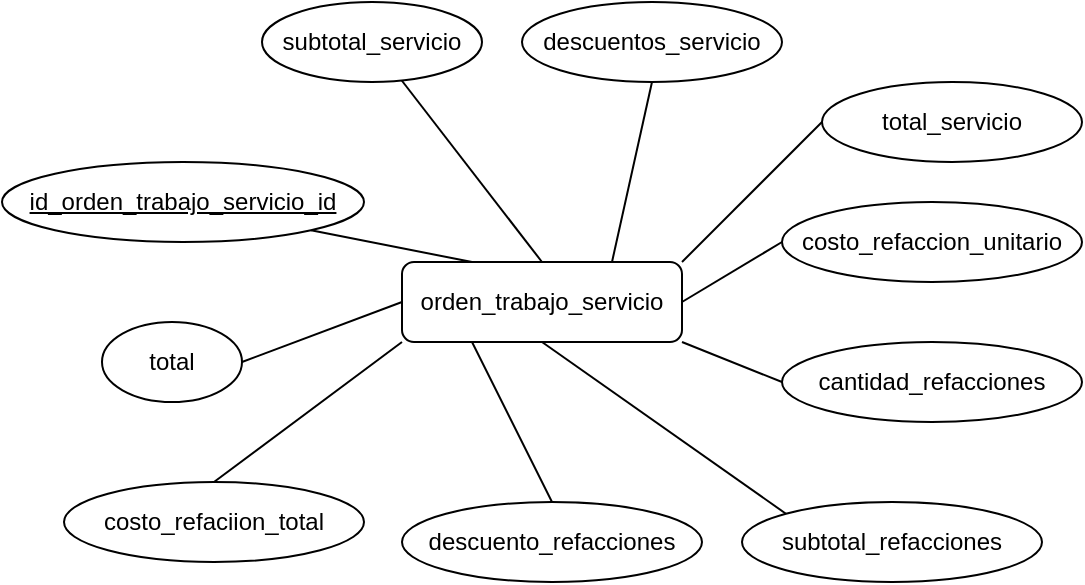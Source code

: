 <mxfile version="20.7.4" type="device"><diagram id="lKXmaym2wf1GEuJeO041" name="Página-1"><mxGraphModel dx="1195" dy="705" grid="1" gridSize="10" guides="1" tooltips="1" connect="1" arrows="1" fold="1" page="1" pageScale="1" pageWidth="700" pageHeight="500" math="0" shadow="0"><root><mxCell id="0"/><mxCell id="1" parent="0"/><mxCell id="a_OA7wLx6OEYkdxGBAvB-6" style="edgeStyle=none;rounded=1;orthogonalLoop=1;jettySize=auto;html=1;exitX=0.5;exitY=0;exitDx=0;exitDy=0;startArrow=none;startFill=0;endArrow=none;endFill=0;" parent="1" source="a_OA7wLx6OEYkdxGBAvB-1" target="a_OA7wLx6OEYkdxGBAvB-4" edge="1"><mxGeometry relative="1" as="geometry"/></mxCell><mxCell id="mw3FvnGaPON_835Hg_cf-71" style="edgeStyle=none;rounded=0;orthogonalLoop=1;jettySize=auto;html=1;exitX=0.5;exitY=1;exitDx=0;exitDy=0;entryX=0;entryY=0;entryDx=0;entryDy=0;endArrow=none;endFill=0;" edge="1" parent="1" source="a_OA7wLx6OEYkdxGBAvB-1" target="mw3FvnGaPON_835Hg_cf-64"><mxGeometry relative="1" as="geometry"/></mxCell><mxCell id="mw3FvnGaPON_835Hg_cf-72" style="edgeStyle=none;rounded=0;orthogonalLoop=1;jettySize=auto;html=1;exitX=1;exitY=1;exitDx=0;exitDy=0;entryX=0;entryY=0.5;entryDx=0;entryDy=0;endArrow=none;endFill=0;" edge="1" parent="1" source="a_OA7wLx6OEYkdxGBAvB-1" target="mw3FvnGaPON_835Hg_cf-63"><mxGeometry relative="1" as="geometry"/></mxCell><mxCell id="mw3FvnGaPON_835Hg_cf-73" style="edgeStyle=none;rounded=0;orthogonalLoop=1;jettySize=auto;html=1;exitX=1;exitY=0.5;exitDx=0;exitDy=0;entryX=0;entryY=0.5;entryDx=0;entryDy=0;endArrow=none;endFill=0;" edge="1" parent="1" source="a_OA7wLx6OEYkdxGBAvB-1" target="mw3FvnGaPON_835Hg_cf-62"><mxGeometry relative="1" as="geometry"/></mxCell><mxCell id="mw3FvnGaPON_835Hg_cf-74" style="edgeStyle=none;rounded=0;orthogonalLoop=1;jettySize=auto;html=1;exitX=1;exitY=0;exitDx=0;exitDy=0;entryX=0;entryY=0.5;entryDx=0;entryDy=0;endArrow=none;endFill=0;" edge="1" parent="1" source="a_OA7wLx6OEYkdxGBAvB-1" target="mw3FvnGaPON_835Hg_cf-61"><mxGeometry relative="1" as="geometry"/></mxCell><mxCell id="mw3FvnGaPON_835Hg_cf-75" style="edgeStyle=none;rounded=0;orthogonalLoop=1;jettySize=auto;html=1;exitX=0.75;exitY=0;exitDx=0;exitDy=0;entryX=0.5;entryY=1;entryDx=0;entryDy=0;endArrow=none;endFill=0;" edge="1" parent="1" source="a_OA7wLx6OEYkdxGBAvB-1" target="mw3FvnGaPON_835Hg_cf-60"><mxGeometry relative="1" as="geometry"/></mxCell><mxCell id="a_OA7wLx6OEYkdxGBAvB-1" value="orden_trabajo_servicio" style="whiteSpace=wrap;html=1;align=center;rounded=1;" parent="1" vertex="1"><mxGeometry x="270" y="260" width="140" height="40" as="geometry"/></mxCell><mxCell id="a_OA7wLx6OEYkdxGBAvB-3" style="rounded=1;orthogonalLoop=1;jettySize=auto;html=1;exitX=1;exitY=1;exitDx=0;exitDy=0;entryX=0.25;entryY=0;entryDx=0;entryDy=0;startArrow=none;startFill=0;endArrow=none;endFill=0;" parent="1" source="a_OA7wLx6OEYkdxGBAvB-2" target="a_OA7wLx6OEYkdxGBAvB-1" edge="1"><mxGeometry relative="1" as="geometry"/></mxCell><mxCell id="a_OA7wLx6OEYkdxGBAvB-2" value="id_orden_trabajo_servicio_id" style="ellipse;whiteSpace=wrap;html=1;align=center;fontStyle=4;rounded=1;" parent="1" vertex="1"><mxGeometry x="70" y="210" width="181" height="40" as="geometry"/></mxCell><mxCell id="a_OA7wLx6OEYkdxGBAvB-4" value="subtotal_servicio" style="ellipse;whiteSpace=wrap;html=1;align=center;rounded=1;" parent="1" vertex="1"><mxGeometry x="200" y="130" width="110" height="40" as="geometry"/></mxCell><mxCell id="mw3FvnGaPON_835Hg_cf-60" value="descuentos_servicio" style="ellipse;whiteSpace=wrap;html=1;align=center;rounded=1;" vertex="1" parent="1"><mxGeometry x="330" y="130" width="130" height="40" as="geometry"/></mxCell><mxCell id="mw3FvnGaPON_835Hg_cf-61" value="total_servicio" style="ellipse;whiteSpace=wrap;html=1;align=center;rounded=1;" vertex="1" parent="1"><mxGeometry x="480" y="170" width="130" height="40" as="geometry"/></mxCell><mxCell id="mw3FvnGaPON_835Hg_cf-62" value="costo_refaccion_unitario" style="ellipse;whiteSpace=wrap;html=1;align=center;rounded=1;" vertex="1" parent="1"><mxGeometry x="460" y="230" width="150" height="40" as="geometry"/></mxCell><mxCell id="mw3FvnGaPON_835Hg_cf-63" value="cantidad_refacciones" style="ellipse;whiteSpace=wrap;html=1;align=center;rounded=1;" vertex="1" parent="1"><mxGeometry x="460" y="300" width="150" height="40" as="geometry"/></mxCell><mxCell id="mw3FvnGaPON_835Hg_cf-64" value="subtotal_refacciones" style="ellipse;whiteSpace=wrap;html=1;align=center;rounded=1;" vertex="1" parent="1"><mxGeometry x="440" y="380" width="150" height="40" as="geometry"/></mxCell><mxCell id="mw3FvnGaPON_835Hg_cf-70" style="edgeStyle=none;rounded=0;orthogonalLoop=1;jettySize=auto;html=1;exitX=0.5;exitY=0;exitDx=0;exitDy=0;entryX=0.25;entryY=1;entryDx=0;entryDy=0;endArrow=none;endFill=0;" edge="1" parent="1" source="mw3FvnGaPON_835Hg_cf-65" target="a_OA7wLx6OEYkdxGBAvB-1"><mxGeometry relative="1" as="geometry"/></mxCell><mxCell id="mw3FvnGaPON_835Hg_cf-65" value="descuento_refacciones" style="ellipse;whiteSpace=wrap;html=1;align=center;rounded=1;" vertex="1" parent="1"><mxGeometry x="270" y="380" width="150" height="40" as="geometry"/></mxCell><mxCell id="mw3FvnGaPON_835Hg_cf-69" style="edgeStyle=none;rounded=0;orthogonalLoop=1;jettySize=auto;html=1;exitX=0.5;exitY=0;exitDx=0;exitDy=0;entryX=0;entryY=1;entryDx=0;entryDy=0;endArrow=none;endFill=0;" edge="1" parent="1" source="mw3FvnGaPON_835Hg_cf-66" target="a_OA7wLx6OEYkdxGBAvB-1"><mxGeometry relative="1" as="geometry"/></mxCell><mxCell id="mw3FvnGaPON_835Hg_cf-66" value="costo_refaciion_total" style="ellipse;whiteSpace=wrap;html=1;align=center;rounded=1;" vertex="1" parent="1"><mxGeometry x="101" y="370" width="150" height="40" as="geometry"/></mxCell><mxCell id="mw3FvnGaPON_835Hg_cf-68" style="edgeStyle=none;rounded=0;orthogonalLoop=1;jettySize=auto;html=1;exitX=1;exitY=0.5;exitDx=0;exitDy=0;entryX=0;entryY=0.5;entryDx=0;entryDy=0;endArrow=none;endFill=0;" edge="1" parent="1" source="mw3FvnGaPON_835Hg_cf-67" target="a_OA7wLx6OEYkdxGBAvB-1"><mxGeometry relative="1" as="geometry"/></mxCell><mxCell id="mw3FvnGaPON_835Hg_cf-67" value="total" style="ellipse;whiteSpace=wrap;html=1;align=center;rounded=1;" vertex="1" parent="1"><mxGeometry x="120" y="290" width="70" height="40" as="geometry"/></mxCell></root></mxGraphModel></diagram></mxfile>